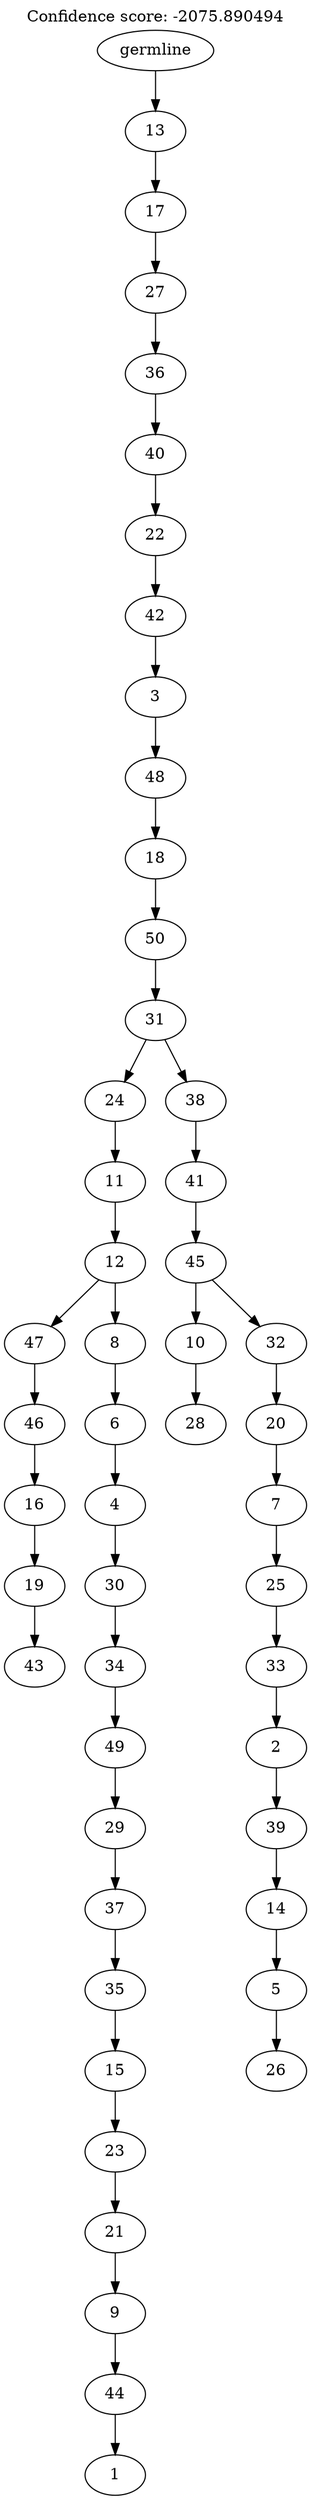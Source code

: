 digraph g {
	"49" -> "50";
	"50" [label="43"];
	"48" -> "49";
	"49" [label="19"];
	"47" -> "48";
	"48" [label="16"];
	"46" -> "47";
	"47" [label="46"];
	"44" -> "45";
	"45" [label="1"];
	"43" -> "44";
	"44" [label="44"];
	"42" -> "43";
	"43" [label="9"];
	"41" -> "42";
	"42" [label="21"];
	"40" -> "41";
	"41" [label="23"];
	"39" -> "40";
	"40" [label="15"];
	"38" -> "39";
	"39" [label="35"];
	"37" -> "38";
	"38" [label="37"];
	"36" -> "37";
	"37" [label="29"];
	"35" -> "36";
	"36" [label="49"];
	"34" -> "35";
	"35" [label="34"];
	"33" -> "34";
	"34" [label="30"];
	"32" -> "33";
	"33" [label="4"];
	"31" -> "32";
	"32" [label="6"];
	"30" -> "31";
	"31" [label="8"];
	"30" -> "46";
	"46" [label="47"];
	"29" -> "30";
	"30" [label="12"];
	"28" -> "29";
	"29" [label="11"];
	"26" -> "27";
	"27" [label="28"];
	"24" -> "25";
	"25" [label="26"];
	"23" -> "24";
	"24" [label="5"];
	"22" -> "23";
	"23" [label="14"];
	"21" -> "22";
	"22" [label="39"];
	"20" -> "21";
	"21" [label="2"];
	"19" -> "20";
	"20" [label="33"];
	"18" -> "19";
	"19" [label="25"];
	"17" -> "18";
	"18" [label="7"];
	"16" -> "17";
	"17" [label="20"];
	"15" -> "16";
	"16" [label="32"];
	"15" -> "26";
	"26" [label="10"];
	"14" -> "15";
	"15" [label="45"];
	"13" -> "14";
	"14" [label="41"];
	"12" -> "13";
	"13" [label="38"];
	"12" -> "28";
	"28" [label="24"];
	"11" -> "12";
	"12" [label="31"];
	"10" -> "11";
	"11" [label="50"];
	"9" -> "10";
	"10" [label="18"];
	"8" -> "9";
	"9" [label="48"];
	"7" -> "8";
	"8" [label="3"];
	"6" -> "7";
	"7" [label="42"];
	"5" -> "6";
	"6" [label="22"];
	"4" -> "5";
	"5" [label="40"];
	"3" -> "4";
	"4" [label="36"];
	"2" -> "3";
	"3" [label="27"];
	"1" -> "2";
	"2" [label="17"];
	"0" -> "1";
	"1" [label="13"];
	"0" [label="germline"];
	labelloc="t";
	label="Confidence score: -2075.890494";
}
